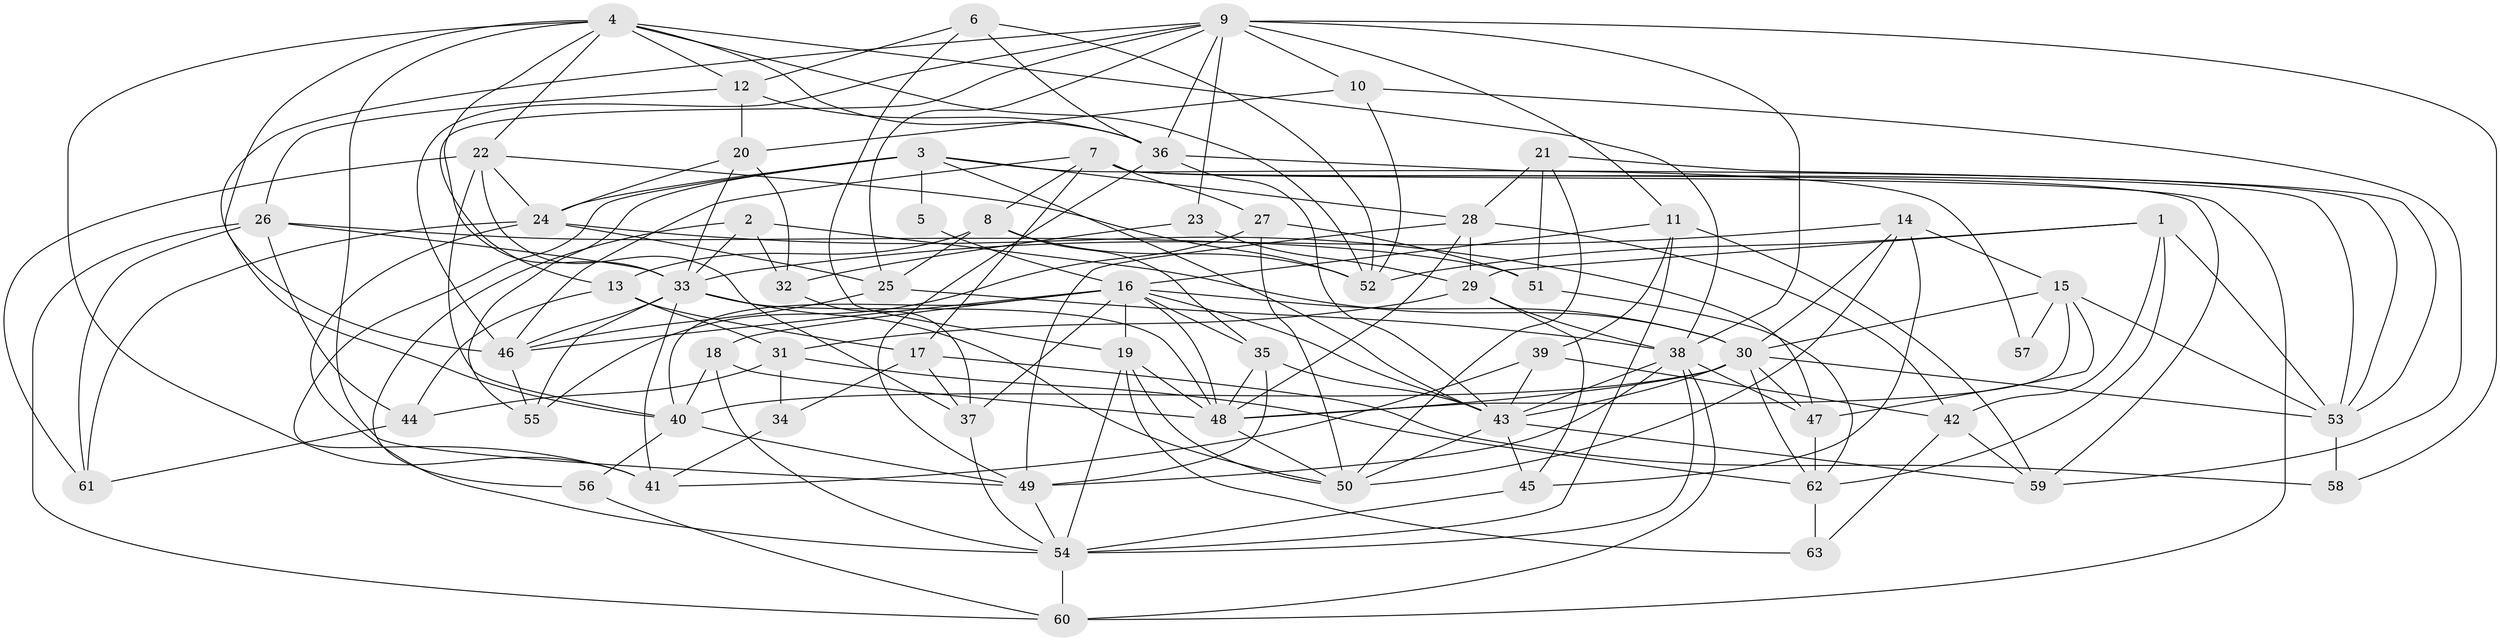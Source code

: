 // original degree distribution, {3: 0.272, 2: 0.136, 6: 0.08, 5: 0.152, 4: 0.296, 7: 0.032, 9: 0.008, 8: 0.024}
// Generated by graph-tools (version 1.1) at 2025/02/03/09/25 03:02:07]
// undirected, 63 vertices, 177 edges
graph export_dot {
graph [start="1"]
  node [color=gray90,style=filled];
  1;
  2;
  3;
  4;
  5;
  6;
  7;
  8;
  9;
  10;
  11;
  12;
  13;
  14;
  15;
  16;
  17;
  18;
  19;
  20;
  21;
  22;
  23;
  24;
  25;
  26;
  27;
  28;
  29;
  30;
  31;
  32;
  33;
  34;
  35;
  36;
  37;
  38;
  39;
  40;
  41;
  42;
  43;
  44;
  45;
  46;
  47;
  48;
  49;
  50;
  51;
  52;
  53;
  54;
  55;
  56;
  57;
  58;
  59;
  60;
  61;
  62;
  63;
  1 -- 29 [weight=1.0];
  1 -- 42 [weight=1.0];
  1 -- 52 [weight=1.0];
  1 -- 53 [weight=1.0];
  1 -- 62 [weight=1.0];
  2 -- 30 [weight=1.0];
  2 -- 32 [weight=1.0];
  2 -- 33 [weight=1.0];
  2 -- 56 [weight=1.0];
  3 -- 5 [weight=1.0];
  3 -- 24 [weight=1.0];
  3 -- 28 [weight=1.0];
  3 -- 41 [weight=1.0];
  3 -- 43 [weight=1.0];
  3 -- 55 [weight=1.0];
  3 -- 57 [weight=1.0];
  4 -- 12 [weight=1.0];
  4 -- 22 [weight=1.0];
  4 -- 33 [weight=1.0];
  4 -- 36 [weight=1.0];
  4 -- 38 [weight=1.0];
  4 -- 41 [weight=1.0];
  4 -- 46 [weight=1.0];
  4 -- 49 [weight=1.0];
  4 -- 52 [weight=2.0];
  5 -- 16 [weight=1.0];
  6 -- 12 [weight=1.0];
  6 -- 19 [weight=1.0];
  6 -- 36 [weight=1.0];
  6 -- 52 [weight=1.0];
  7 -- 8 [weight=1.0];
  7 -- 17 [weight=1.0];
  7 -- 27 [weight=1.0];
  7 -- 46 [weight=1.0];
  7 -- 53 [weight=1.0];
  7 -- 59 [weight=1.0];
  7 -- 60 [weight=1.0];
  8 -- 13 [weight=1.0];
  8 -- 25 [weight=1.0];
  8 -- 35 [weight=1.0];
  8 -- 52 [weight=1.0];
  9 -- 10 [weight=1.0];
  9 -- 11 [weight=1.0];
  9 -- 13 [weight=1.0];
  9 -- 23 [weight=1.0];
  9 -- 25 [weight=1.0];
  9 -- 36 [weight=1.0];
  9 -- 38 [weight=1.0];
  9 -- 40 [weight=1.0];
  9 -- 46 [weight=1.0];
  9 -- 58 [weight=1.0];
  10 -- 20 [weight=1.0];
  10 -- 52 [weight=1.0];
  10 -- 59 [weight=1.0];
  11 -- 16 [weight=1.0];
  11 -- 39 [weight=1.0];
  11 -- 54 [weight=1.0];
  11 -- 59 [weight=1.0];
  12 -- 20 [weight=1.0];
  12 -- 26 [weight=1.0];
  12 -- 36 [weight=1.0];
  13 -- 17 [weight=1.0];
  13 -- 31 [weight=1.0];
  13 -- 44 [weight=1.0];
  14 -- 15 [weight=1.0];
  14 -- 30 [weight=1.0];
  14 -- 33 [weight=1.0];
  14 -- 45 [weight=1.0];
  14 -- 50 [weight=1.0];
  15 -- 30 [weight=1.0];
  15 -- 47 [weight=1.0];
  15 -- 48 [weight=1.0];
  15 -- 53 [weight=1.0];
  15 -- 57 [weight=1.0];
  16 -- 18 [weight=1.0];
  16 -- 19 [weight=1.0];
  16 -- 30 [weight=1.0];
  16 -- 35 [weight=1.0];
  16 -- 37 [weight=2.0];
  16 -- 40 [weight=1.0];
  16 -- 43 [weight=1.0];
  16 -- 46 [weight=1.0];
  16 -- 48 [weight=2.0];
  17 -- 34 [weight=1.0];
  17 -- 37 [weight=1.0];
  17 -- 58 [weight=1.0];
  18 -- 40 [weight=1.0];
  18 -- 48 [weight=1.0];
  18 -- 54 [weight=1.0];
  19 -- 48 [weight=1.0];
  19 -- 50 [weight=1.0];
  19 -- 54 [weight=1.0];
  19 -- 63 [weight=1.0];
  20 -- 24 [weight=1.0];
  20 -- 32 [weight=1.0];
  20 -- 33 [weight=1.0];
  21 -- 28 [weight=1.0];
  21 -- 50 [weight=1.0];
  21 -- 51 [weight=1.0];
  21 -- 53 [weight=1.0];
  22 -- 24 [weight=1.0];
  22 -- 37 [weight=1.0];
  22 -- 40 [weight=1.0];
  22 -- 52 [weight=1.0];
  22 -- 61 [weight=1.0];
  23 -- 29 [weight=1.0];
  23 -- 32 [weight=1.0];
  24 -- 25 [weight=1.0];
  24 -- 47 [weight=1.0];
  24 -- 54 [weight=1.0];
  24 -- 61 [weight=2.0];
  25 -- 38 [weight=1.0];
  25 -- 46 [weight=1.0];
  26 -- 33 [weight=1.0];
  26 -- 44 [weight=1.0];
  26 -- 51 [weight=1.0];
  26 -- 60 [weight=1.0];
  26 -- 61 [weight=1.0];
  27 -- 50 [weight=1.0];
  27 -- 51 [weight=1.0];
  27 -- 55 [weight=1.0];
  28 -- 29 [weight=2.0];
  28 -- 42 [weight=1.0];
  28 -- 48 [weight=2.0];
  28 -- 49 [weight=1.0];
  29 -- 31 [weight=1.0];
  29 -- 38 [weight=1.0];
  29 -- 45 [weight=1.0];
  30 -- 40 [weight=1.0];
  30 -- 43 [weight=2.0];
  30 -- 47 [weight=2.0];
  30 -- 48 [weight=1.0];
  30 -- 53 [weight=2.0];
  30 -- 62 [weight=1.0];
  31 -- 34 [weight=1.0];
  31 -- 44 [weight=1.0];
  31 -- 62 [weight=1.0];
  32 -- 37 [weight=1.0];
  33 -- 41 [weight=1.0];
  33 -- 46 [weight=1.0];
  33 -- 48 [weight=1.0];
  33 -- 50 [weight=1.0];
  33 -- 55 [weight=1.0];
  34 -- 41 [weight=1.0];
  35 -- 43 [weight=1.0];
  35 -- 48 [weight=1.0];
  35 -- 49 [weight=1.0];
  36 -- 43 [weight=1.0];
  36 -- 49 [weight=1.0];
  36 -- 53 [weight=1.0];
  37 -- 54 [weight=1.0];
  38 -- 43 [weight=1.0];
  38 -- 47 [weight=1.0];
  38 -- 49 [weight=1.0];
  38 -- 54 [weight=1.0];
  38 -- 60 [weight=1.0];
  39 -- 41 [weight=1.0];
  39 -- 42 [weight=1.0];
  39 -- 43 [weight=1.0];
  40 -- 49 [weight=1.0];
  40 -- 56 [weight=1.0];
  42 -- 59 [weight=1.0];
  42 -- 63 [weight=1.0];
  43 -- 45 [weight=1.0];
  43 -- 50 [weight=1.0];
  43 -- 59 [weight=1.0];
  44 -- 61 [weight=1.0];
  45 -- 54 [weight=1.0];
  46 -- 55 [weight=1.0];
  47 -- 62 [weight=2.0];
  48 -- 50 [weight=1.0];
  49 -- 54 [weight=1.0];
  51 -- 62 [weight=1.0];
  53 -- 58 [weight=1.0];
  54 -- 60 [weight=1.0];
  56 -- 60 [weight=1.0];
  62 -- 63 [weight=1.0];
}
